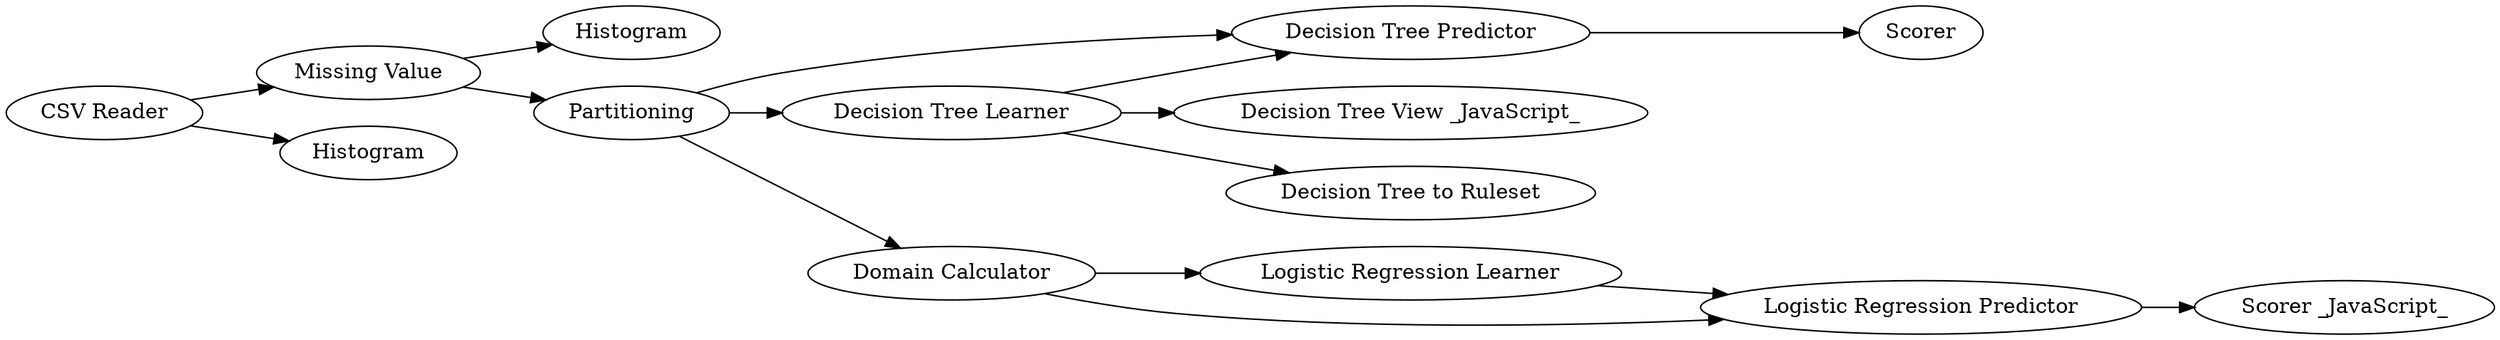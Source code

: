 digraph {
	"3810600348612252921_17" [label="Decision Tree View _JavaScript_"]
	"3810600348612252921_3" [label=Histogram]
	"3810600348612252921_18" [label=Scorer]
	"3810600348612252921_16" [label="Decision Tree to Ruleset"]
	"3810600348612252921_15" [label="Decision Tree Predictor"]
	"3810600348612252921_12" [label="Logistic Regression Learner"]
	"3810600348612252921_9" [label="Logistic Regression Predictor"]
	"3810600348612252921_4" [label="Missing Value"]
	"3810600348612252921_1" [label="CSV Reader"]
	"3810600348612252921_14" [label="Decision Tree Learner"]
	"3810600348612252921_2" [label=Histogram]
	"3810600348612252921_13" [label="Domain Calculator"]
	"3810600348612252921_11" [label=Partitioning]
	"3810600348612252921_10" [label="Scorer _JavaScript_"]
	"3810600348612252921_11" -> "3810600348612252921_14"
	"3810600348612252921_14" -> "3810600348612252921_15"
	"3810600348612252921_1" -> "3810600348612252921_2"
	"3810600348612252921_12" -> "3810600348612252921_9"
	"3810600348612252921_4" -> "3810600348612252921_11"
	"3810600348612252921_14" -> "3810600348612252921_17"
	"3810600348612252921_11" -> "3810600348612252921_13"
	"3810600348612252921_9" -> "3810600348612252921_10"
	"3810600348612252921_14" -> "3810600348612252921_16"
	"3810600348612252921_13" -> "3810600348612252921_9"
	"3810600348612252921_13" -> "3810600348612252921_12"
	"3810600348612252921_11" -> "3810600348612252921_15"
	"3810600348612252921_15" -> "3810600348612252921_18"
	"3810600348612252921_4" -> "3810600348612252921_3"
	"3810600348612252921_1" -> "3810600348612252921_4"
	rankdir=LR
}
